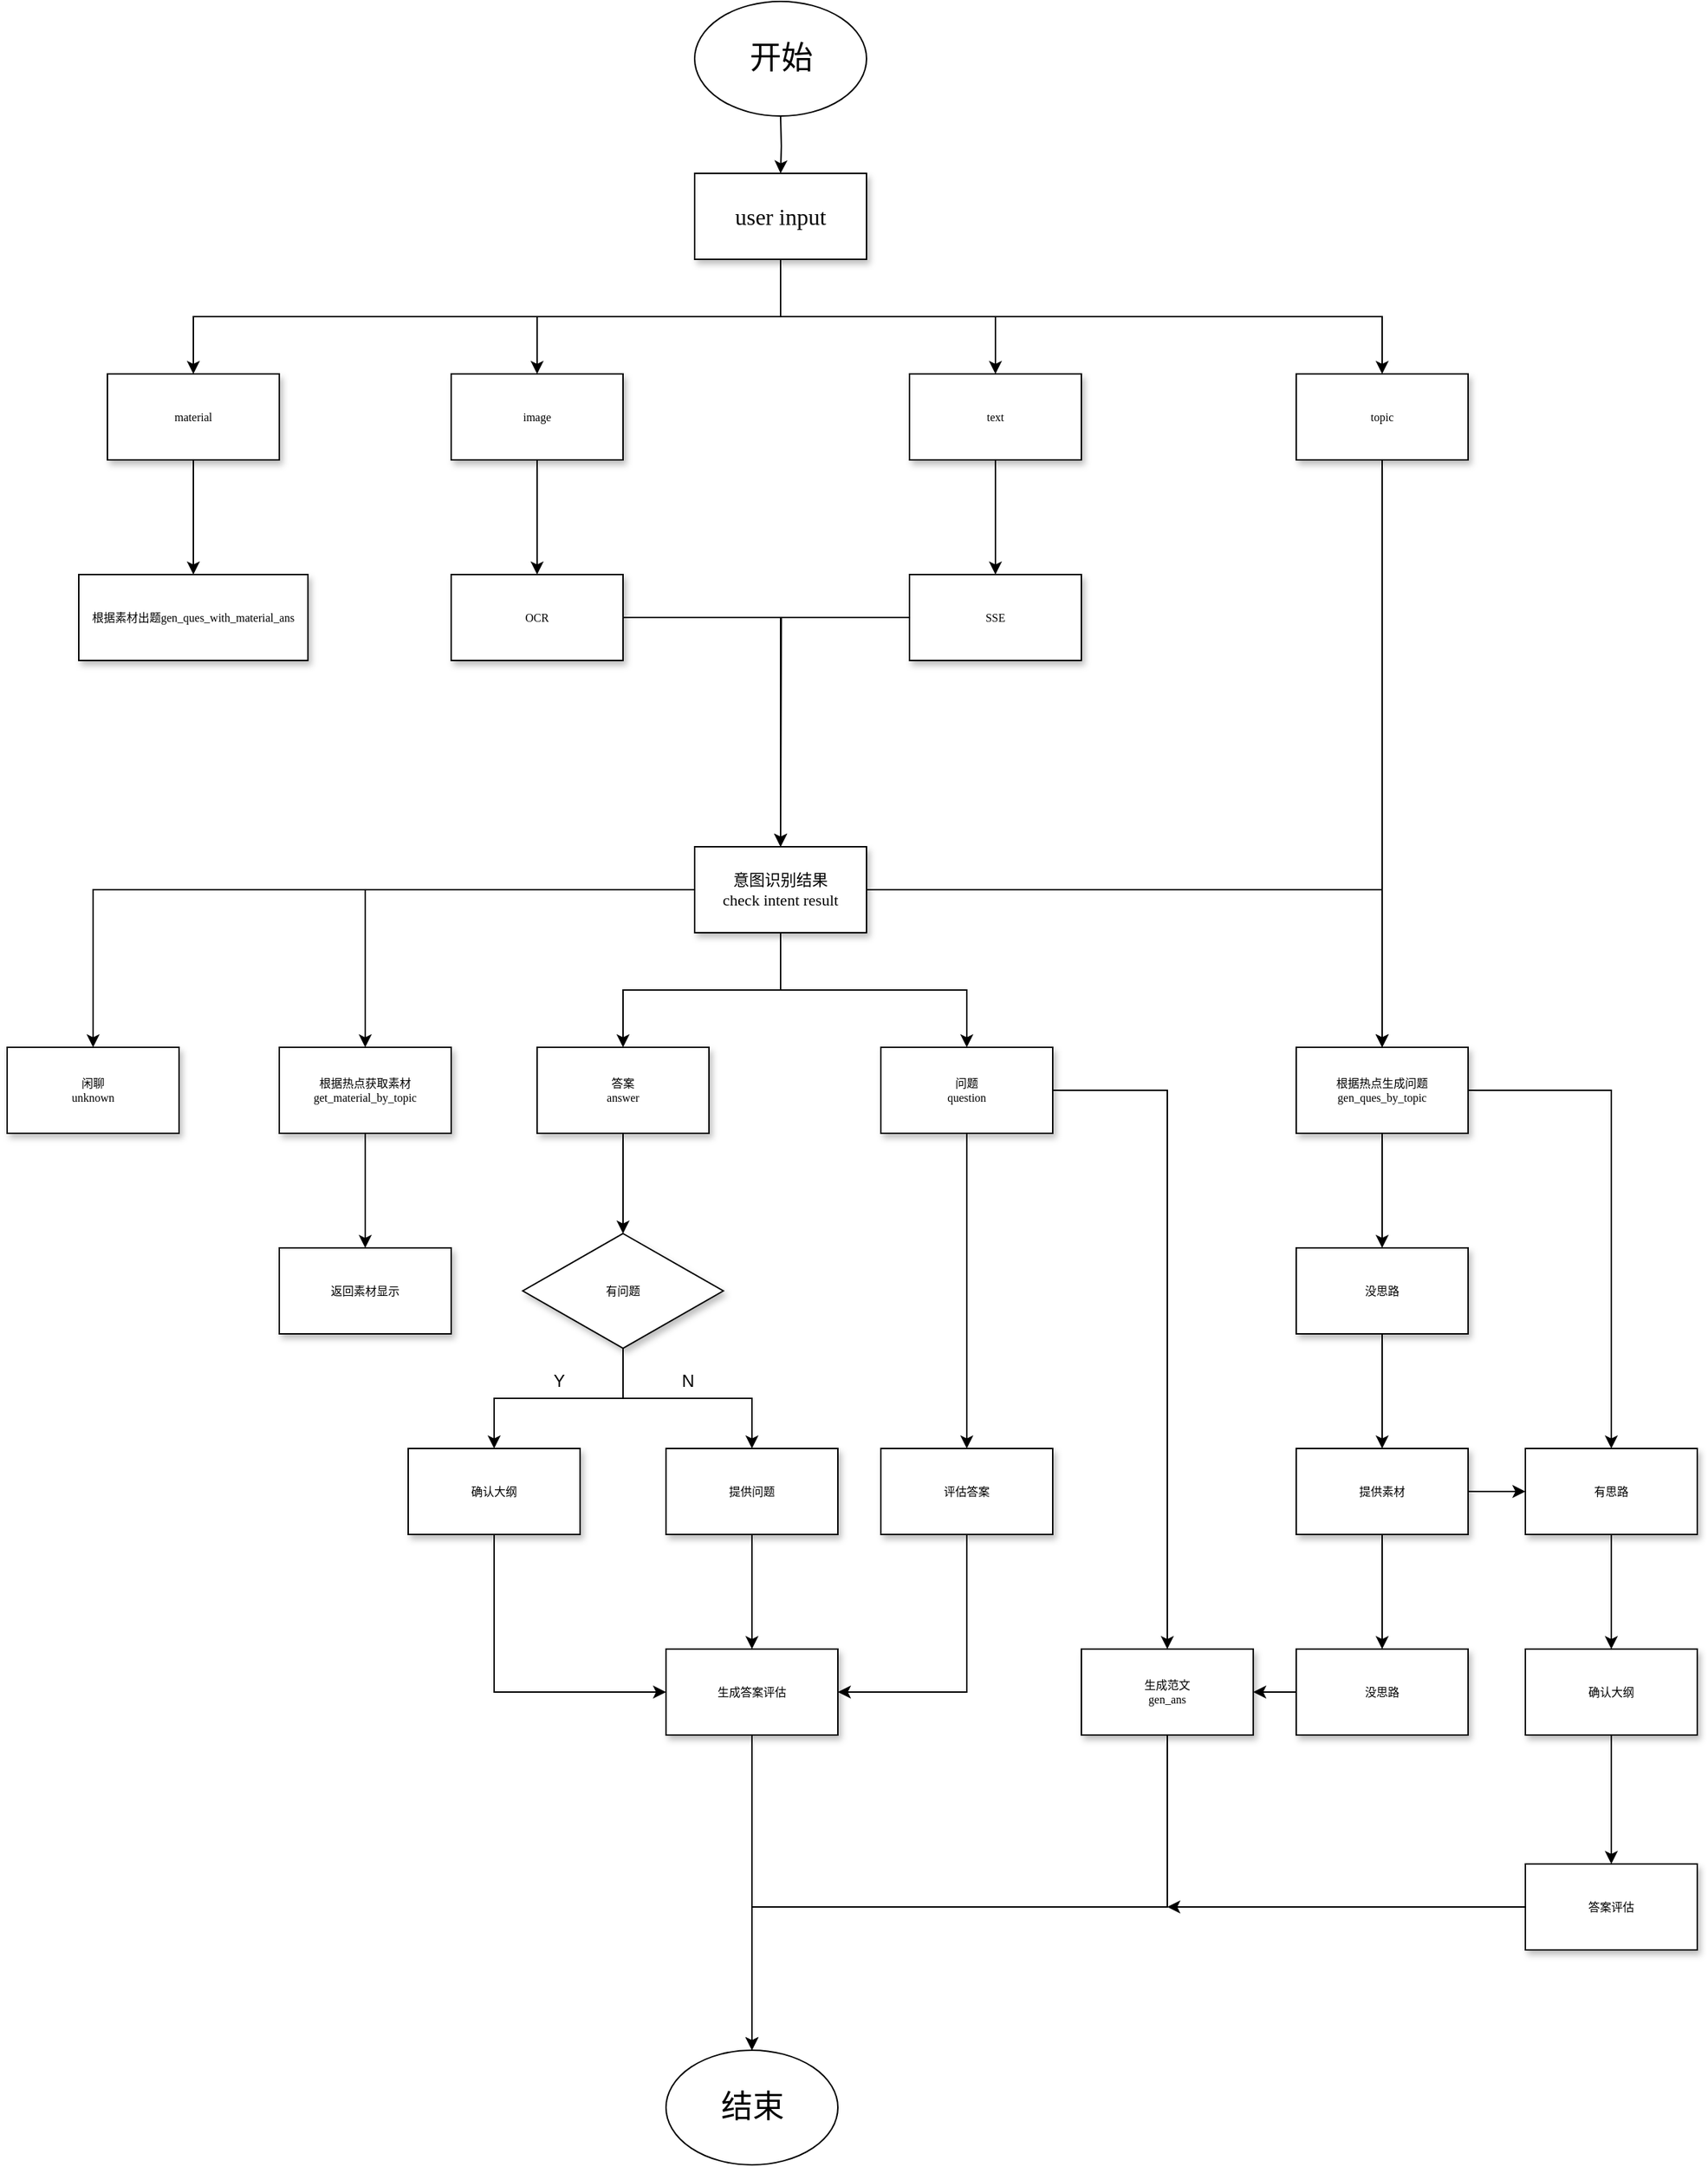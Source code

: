 <mxfile version="28.0.7">
  <diagram name="Page-1" id="edf60f1a-56cd-e834-aa8a-f176f3a09ee4">
    <mxGraphModel dx="2601" dy="1656" grid="1" gridSize="10" guides="1" tooltips="1" connect="1" arrows="1" fold="1" page="1" pageScale="1" pageWidth="1100" pageHeight="850" background="none" math="0" shadow="0">
      <root>
        <mxCell id="0" />
        <mxCell id="1" parent="0" />
        <mxCell id="dlKfZmpZwxfihRRVxZ_t-53" value="" style="edgeStyle=orthogonalEdgeStyle;rounded=0;orthogonalLoop=1;jettySize=auto;html=1;fontFamily=Helvetica;fontSize=12;fontColor=default;" edge="1" parent="1" source="60e70716793133e9-4" target="dlKfZmpZwxfihRRVxZ_t-52">
          <mxGeometry relative="1" as="geometry">
            <Array as="points">
              <mxPoint x="470" y="-200" />
              <mxPoint x="60" y="-200" />
            </Array>
          </mxGeometry>
        </mxCell>
        <mxCell id="dlKfZmpZwxfihRRVxZ_t-62" style="edgeStyle=orthogonalEdgeStyle;rounded=0;orthogonalLoop=1;jettySize=auto;html=1;fontFamily=Helvetica;fontSize=12;fontColor=default;" edge="1" parent="1" source="60e70716793133e9-4" target="dlKfZmpZwxfihRRVxZ_t-45">
          <mxGeometry relative="1" as="geometry">
            <Array as="points">
              <mxPoint x="470" y="-200" />
              <mxPoint x="300" y="-200" />
            </Array>
          </mxGeometry>
        </mxCell>
        <mxCell id="dlKfZmpZwxfihRRVxZ_t-63" style="edgeStyle=orthogonalEdgeStyle;rounded=0;orthogonalLoop=1;jettySize=auto;html=1;fontFamily=Helvetica;fontSize=12;fontColor=default;" edge="1" parent="1" source="60e70716793133e9-4" target="dlKfZmpZwxfihRRVxZ_t-47">
          <mxGeometry relative="1" as="geometry">
            <Array as="points">
              <mxPoint x="470" y="-200" />
              <mxPoint x="620" y="-200" />
            </Array>
          </mxGeometry>
        </mxCell>
        <mxCell id="dlKfZmpZwxfihRRVxZ_t-64" style="edgeStyle=orthogonalEdgeStyle;rounded=0;orthogonalLoop=1;jettySize=auto;html=1;fontFamily=Helvetica;fontSize=12;fontColor=default;" edge="1" parent="1" source="60e70716793133e9-4" target="dlKfZmpZwxfihRRVxZ_t-43">
          <mxGeometry relative="1" as="geometry">
            <Array as="points">
              <mxPoint x="470" y="-200" />
              <mxPoint x="890" y="-200" />
            </Array>
          </mxGeometry>
        </mxCell>
        <mxCell id="60e70716793133e9-4" value="&lt;font style=&quot;font-size: 16px;&quot;&gt;user input&lt;/font&gt;" style="rounded=0;whiteSpace=wrap;html=1;shadow=1;labelBackgroundColor=none;strokeWidth=1;fontFamily=Verdana;fontSize=8;align=center;" parent="1" vertex="1">
          <mxGeometry x="410" y="-300" width="120" height="60" as="geometry" />
        </mxCell>
        <mxCell id="dlKfZmpZwxfihRRVxZ_t-14" value="" style="edgeStyle=orthogonalEdgeStyle;rounded=0;orthogonalLoop=1;jettySize=auto;html=1;" edge="1" parent="1" source="dlKfZmpZwxfihRRVxZ_t-5" target="dlKfZmpZwxfihRRVxZ_t-13">
          <mxGeometry relative="1" as="geometry">
            <Array as="points">
              <mxPoint x="180" y="200" />
            </Array>
          </mxGeometry>
        </mxCell>
        <mxCell id="dlKfZmpZwxfihRRVxZ_t-16" value="" style="edgeStyle=orthogonalEdgeStyle;rounded=0;orthogonalLoop=1;jettySize=auto;html=1;" edge="1" parent="1" source="dlKfZmpZwxfihRRVxZ_t-5" target="dlKfZmpZwxfihRRVxZ_t-15">
          <mxGeometry relative="1" as="geometry" />
        </mxCell>
        <mxCell id="dlKfZmpZwxfihRRVxZ_t-20" style="edgeStyle=orthogonalEdgeStyle;rounded=0;orthogonalLoop=1;jettySize=auto;html=1;entryX=0.5;entryY=0;entryDx=0;entryDy=0;" edge="1" parent="1" source="dlKfZmpZwxfihRRVxZ_t-5" target="dlKfZmpZwxfihRRVxZ_t-17">
          <mxGeometry relative="1" as="geometry">
            <Array as="points">
              <mxPoint x="470" y="270" />
              <mxPoint x="600" y="270" />
            </Array>
          </mxGeometry>
        </mxCell>
        <mxCell id="dlKfZmpZwxfihRRVxZ_t-23" style="edgeStyle=orthogonalEdgeStyle;rounded=0;orthogonalLoop=1;jettySize=auto;html=1;" edge="1" parent="1" source="dlKfZmpZwxfihRRVxZ_t-5" target="dlKfZmpZwxfihRRVxZ_t-21">
          <mxGeometry relative="1" as="geometry" />
        </mxCell>
        <mxCell id="dlKfZmpZwxfihRRVxZ_t-34" value="" style="edgeStyle=orthogonalEdgeStyle;rounded=0;orthogonalLoop=1;jettySize=auto;html=1;fontFamily=Helvetica;fontSize=12;fontColor=default;" edge="1" parent="1" source="dlKfZmpZwxfihRRVxZ_t-5" target="dlKfZmpZwxfihRRVxZ_t-33">
          <mxGeometry relative="1" as="geometry" />
        </mxCell>
        <mxCell id="dlKfZmpZwxfihRRVxZ_t-5" value="意图识别结果&lt;div&gt;check intent result&lt;/div&gt;" style="whiteSpace=wrap;html=1;fontSize=11;fontFamily=Verdana;rounded=0;shadow=1;labelBackgroundColor=none;strokeWidth=1;" vertex="1" parent="1">
          <mxGeometry x="410" y="170" width="120" height="60" as="geometry" />
        </mxCell>
        <mxCell id="dlKfZmpZwxfihRRVxZ_t-27" value="" style="edgeStyle=orthogonalEdgeStyle;rounded=0;orthogonalLoop=1;jettySize=auto;html=1;" edge="1" parent="1" source="dlKfZmpZwxfihRRVxZ_t-13" target="dlKfZmpZwxfihRRVxZ_t-26">
          <mxGeometry relative="1" as="geometry" />
        </mxCell>
        <mxCell id="dlKfZmpZwxfihRRVxZ_t-13" value="&lt;div data-docx-has-block-data=&quot;false&quot; data-lark-html-role=&quot;root&quot; data-page-id=&quot;GxkmddC7got8qhxIi03c8pOvnyg&quot;&gt;&lt;div class=&quot;old-record-id-F6Fdd45Fkod5LExiYp1c6hZynNe&quot;&gt;根据热点获取素材get_material_by_topic&lt;/div&gt;&lt;/div&gt;&lt;span class=&quot;lark-record-clipboard&quot; data-lark-record-format=&quot;docx/text&quot; data-lark-record-data=&quot;{&amp;quot;rootId&amp;quot;:&amp;quot;GxkmddC7got8qhxIi03c8pOvnyg&amp;quot;,&amp;quot;text&amp;quot;:{&amp;quot;initialAttributedTexts&amp;quot;:{&amp;quot;text&amp;quot;:{&amp;quot;0&amp;quot;:&amp;quot;get_material_by_topic&amp;quot;},&amp;quot;attribs&amp;quot;:{&amp;quot;0&amp;quot;:&amp;quot;*0+l&amp;quot;}},&amp;quot;apool&amp;quot;:{&amp;quot;numToAttrib&amp;quot;:{&amp;quot;0&amp;quot;:[&amp;quot;author&amp;quot;,&amp;quot;7475538696675049474&amp;quot;]},&amp;quot;nextNum&amp;quot;:1}},&amp;quot;type&amp;quot;:&amp;quot;text&amp;quot;,&amp;quot;referenceRecordMap&amp;quot;:{},&amp;quot;extra&amp;quot;:{&amp;quot;channel&amp;quot;:&amp;quot;saas&amp;quot;,&amp;quot;isEqualBlockSelection&amp;quot;:false,&amp;quot;pasteRandomId&amp;quot;:&amp;quot;d62d672d-a99e-4dd7-bb9b-1928e0aea73a&amp;quot;,&amp;quot;mention_page_title&amp;quot;:{},&amp;quot;external_mention_url&amp;quot;:{}},&amp;quot;isKeepQuoteContainer&amp;quot;:false,&amp;quot;isFromCode&amp;quot;:false,&amp;quot;selection&amp;quot;:[{&amp;quot;id&amp;quot;:20,&amp;quot;type&amp;quot;:&amp;quot;text&amp;quot;,&amp;quot;selection&amp;quot;:{&amp;quot;start&amp;quot;:6,&amp;quot;end&amp;quot;:27},&amp;quot;recordId&amp;quot;:&amp;quot;F6Fdd45Fkod5LExiYp1c6hZynNe&amp;quot;}],&amp;quot;payloadMap&amp;quot;:{},&amp;quot;isCut&amp;quot;:false}&quot;&gt;&lt;/span&gt;" style="whiteSpace=wrap;html=1;fontSize=8;fontFamily=Verdana;rounded=0;shadow=1;labelBackgroundColor=none;strokeWidth=1;" vertex="1" parent="1">
          <mxGeometry x="120" y="310" width="120" height="60" as="geometry" />
        </mxCell>
        <mxCell id="dlKfZmpZwxfihRRVxZ_t-114" value="" style="edgeStyle=orthogonalEdgeStyle;rounded=0;orthogonalLoop=1;jettySize=auto;html=1;fontFamily=Helvetica;fontSize=12;fontColor=default;" edge="1" parent="1" source="dlKfZmpZwxfihRRVxZ_t-15" target="dlKfZmpZwxfihRRVxZ_t-113">
          <mxGeometry relative="1" as="geometry" />
        </mxCell>
        <mxCell id="dlKfZmpZwxfihRRVxZ_t-15" value="答案&lt;div&gt;answer&lt;/div&gt;" style="whiteSpace=wrap;html=1;fontSize=8;fontFamily=Verdana;rounded=0;shadow=1;labelBackgroundColor=none;strokeWidth=1;" vertex="1" parent="1">
          <mxGeometry x="300" y="310" width="120" height="60" as="geometry" />
        </mxCell>
        <mxCell id="dlKfZmpZwxfihRRVxZ_t-97" style="edgeStyle=orthogonalEdgeStyle;rounded=0;orthogonalLoop=1;jettySize=auto;html=1;entryX=0.5;entryY=0;entryDx=0;entryDy=0;fontFamily=Helvetica;fontSize=12;fontColor=default;" edge="1" parent="1" source="dlKfZmpZwxfihRRVxZ_t-17" target="dlKfZmpZwxfihRRVxZ_t-91">
          <mxGeometry relative="1" as="geometry" />
        </mxCell>
        <mxCell id="dlKfZmpZwxfihRRVxZ_t-100" value="" style="edgeStyle=orthogonalEdgeStyle;rounded=0;orthogonalLoop=1;jettySize=auto;html=1;fontFamily=Helvetica;fontSize=12;fontColor=default;" edge="1" parent="1" source="dlKfZmpZwxfihRRVxZ_t-17" target="dlKfZmpZwxfihRRVxZ_t-99">
          <mxGeometry relative="1" as="geometry">
            <Array as="points">
              <mxPoint x="600" y="430" />
              <mxPoint x="600" y="430" />
            </Array>
          </mxGeometry>
        </mxCell>
        <mxCell id="dlKfZmpZwxfihRRVxZ_t-17" value="问题&lt;div&gt;question&lt;/div&gt;" style="whiteSpace=wrap;html=1;fontSize=8;fontFamily=Verdana;rounded=0;shadow=1;labelBackgroundColor=none;strokeWidth=1;" vertex="1" parent="1">
          <mxGeometry x="540" y="310" width="120" height="60" as="geometry" />
        </mxCell>
        <mxCell id="dlKfZmpZwxfihRRVxZ_t-21" value="闲聊&lt;div&gt;unknown&lt;/div&gt;" style="whiteSpace=wrap;html=1;fontSize=8;fontFamily=Verdana;rounded=0;shadow=1;labelBackgroundColor=none;strokeWidth=1;" vertex="1" parent="1">
          <mxGeometry x="-70" y="310" width="120" height="60" as="geometry" />
        </mxCell>
        <mxCell id="dlKfZmpZwxfihRRVxZ_t-26" value="返回素材显示" style="whiteSpace=wrap;html=1;fontSize=8;fontFamily=Verdana;rounded=0;shadow=1;labelBackgroundColor=none;strokeWidth=1;" vertex="1" parent="1">
          <mxGeometry x="120" y="450" width="120" height="60" as="geometry" />
        </mxCell>
        <mxCell id="dlKfZmpZwxfihRRVxZ_t-31" value="" style="edgeStyle=orthogonalEdgeStyle;rounded=0;orthogonalLoop=1;jettySize=auto;html=1;" edge="1" parent="1" target="60e70716793133e9-4">
          <mxGeometry relative="1" as="geometry">
            <mxPoint x="470" y="-340" as="sourcePoint" />
          </mxGeometry>
        </mxCell>
        <mxCell id="dlKfZmpZwxfihRRVxZ_t-80" value="" style="edgeStyle=orthogonalEdgeStyle;rounded=0;orthogonalLoop=1;jettySize=auto;html=1;fontFamily=Helvetica;fontSize=12;fontColor=default;" edge="1" parent="1" source="dlKfZmpZwxfihRRVxZ_t-33" target="dlKfZmpZwxfihRRVxZ_t-79">
          <mxGeometry relative="1" as="geometry" />
        </mxCell>
        <mxCell id="dlKfZmpZwxfihRRVxZ_t-82" value="" style="edgeStyle=orthogonalEdgeStyle;rounded=0;orthogonalLoop=1;jettySize=auto;html=1;fontFamily=Helvetica;fontSize=12;fontColor=default;" edge="1" parent="1" source="dlKfZmpZwxfihRRVxZ_t-33" target="dlKfZmpZwxfihRRVxZ_t-81">
          <mxGeometry relative="1" as="geometry" />
        </mxCell>
        <mxCell id="dlKfZmpZwxfihRRVxZ_t-33" value="&lt;div data-docx-has-block-data=&quot;false&quot; data-lark-html-role=&quot;root&quot; data-page-id=&quot;GxkmddC7got8qhxIi03c8pOvnyg&quot;&gt;&lt;div class=&quot;old-record-id-SmXvdktBBoEjNCxJunZcn5rOnre&quot;&gt;根据热点生成问题&lt;/div&gt;&lt;div class=&quot;old-record-id-SmXvdktBBoEjNCxJunZcn5rOnre&quot;&gt;gen_ques_by_topic&lt;/div&gt;&lt;/div&gt;&lt;span class=&quot;lark-record-clipboard&quot; data-lark-record-format=&quot;docx/text&quot; data-lark-record-data=&quot;{&amp;quot;rootId&amp;quot;:&amp;quot;GxkmddC7got8qhxIi03c8pOvnyg&amp;quot;,&amp;quot;text&amp;quot;:{&amp;quot;initialAttributedTexts&amp;quot;:{&amp;quot;text&amp;quot;:{&amp;quot;0&amp;quot;:&amp;quot;gen_ques_by_topic&amp;quot;},&amp;quot;attribs&amp;quot;:{&amp;quot;0&amp;quot;:&amp;quot;*0+h&amp;quot;}},&amp;quot;apool&amp;quot;:{&amp;quot;numToAttrib&amp;quot;:{&amp;quot;0&amp;quot;:[&amp;quot;author&amp;quot;,&amp;quot;7475538696675049474&amp;quot;]},&amp;quot;nextNum&amp;quot;:1}},&amp;quot;type&amp;quot;:&amp;quot;text&amp;quot;,&amp;quot;referenceRecordMap&amp;quot;:{},&amp;quot;extra&amp;quot;:{&amp;quot;channel&amp;quot;:&amp;quot;saas&amp;quot;,&amp;quot;isEqualBlockSelection&amp;quot;:false,&amp;quot;pasteRandomId&amp;quot;:&amp;quot;893605dd-fdcc-4884-b440-726c8d5e3915&amp;quot;,&amp;quot;mention_page_title&amp;quot;:{},&amp;quot;external_mention_url&amp;quot;:{}},&amp;quot;isKeepQuoteContainer&amp;quot;:false,&amp;quot;isFromCode&amp;quot;:false,&amp;quot;selection&amp;quot;:[{&amp;quot;id&amp;quot;:17,&amp;quot;type&amp;quot;:&amp;quot;text&amp;quot;,&amp;quot;selection&amp;quot;:{&amp;quot;start&amp;quot;:6,&amp;quot;end&amp;quot;:23},&amp;quot;recordId&amp;quot;:&amp;quot;SmXvdktBBoEjNCxJunZcn5rOnre&amp;quot;}],&amp;quot;payloadMap&amp;quot;:{},&amp;quot;isCut&amp;quot;:false}&quot;&gt;&lt;/span&gt;" style="whiteSpace=wrap;html=1;fontSize=8;fontFamily=Verdana;rounded=0;shadow=1;labelBackgroundColor=none;strokeWidth=1;" vertex="1" parent="1">
          <mxGeometry x="830" y="310" width="120" height="60" as="geometry" />
        </mxCell>
        <mxCell id="dlKfZmpZwxfihRRVxZ_t-73" style="edgeStyle=orthogonalEdgeStyle;rounded=0;orthogonalLoop=1;jettySize=auto;html=1;entryX=0.5;entryY=0;entryDx=0;entryDy=0;fontFamily=Helvetica;fontSize=12;fontColor=default;" edge="1" parent="1" source="dlKfZmpZwxfihRRVxZ_t-43" target="dlKfZmpZwxfihRRVxZ_t-33">
          <mxGeometry relative="1" as="geometry">
            <Array as="points">
              <mxPoint x="890" y="200" />
              <mxPoint x="890" y="200" />
            </Array>
          </mxGeometry>
        </mxCell>
        <mxCell id="dlKfZmpZwxfihRRVxZ_t-43" value="topic" style="whiteSpace=wrap;html=1;fontSize=8;fontFamily=Verdana;rounded=0;shadow=1;labelBackgroundColor=none;strokeWidth=1;" vertex="1" parent="1">
          <mxGeometry x="830" y="-160" width="120" height="60" as="geometry" />
        </mxCell>
        <mxCell id="dlKfZmpZwxfihRRVxZ_t-70" value="" style="edgeStyle=orthogonalEdgeStyle;rounded=0;orthogonalLoop=1;jettySize=auto;html=1;fontFamily=Helvetica;fontSize=12;fontColor=default;" edge="1" parent="1" source="dlKfZmpZwxfihRRVxZ_t-45" target="dlKfZmpZwxfihRRVxZ_t-69">
          <mxGeometry relative="1" as="geometry" />
        </mxCell>
        <mxCell id="dlKfZmpZwxfihRRVxZ_t-45" value="image" style="whiteSpace=wrap;html=1;fontSize=8;fontFamily=Verdana;rounded=0;shadow=1;labelBackgroundColor=none;strokeWidth=1;" vertex="1" parent="1">
          <mxGeometry x="240" y="-160" width="120" height="60" as="geometry" />
        </mxCell>
        <mxCell id="dlKfZmpZwxfihRRVxZ_t-68" value="" style="edgeStyle=orthogonalEdgeStyle;rounded=0;orthogonalLoop=1;jettySize=auto;html=1;fontFamily=Helvetica;fontSize=12;fontColor=default;" edge="1" parent="1" source="dlKfZmpZwxfihRRVxZ_t-47" target="dlKfZmpZwxfihRRVxZ_t-67">
          <mxGeometry relative="1" as="geometry" />
        </mxCell>
        <mxCell id="dlKfZmpZwxfihRRVxZ_t-47" value="text" style="whiteSpace=wrap;html=1;fontSize=8;fontFamily=Verdana;rounded=0;shadow=1;labelBackgroundColor=none;strokeWidth=1;" vertex="1" parent="1">
          <mxGeometry x="560" y="-160" width="120" height="60" as="geometry" />
        </mxCell>
        <mxCell id="dlKfZmpZwxfihRRVxZ_t-75" value="" style="edgeStyle=orthogonalEdgeStyle;rounded=0;orthogonalLoop=1;jettySize=auto;html=1;fontFamily=Helvetica;fontSize=12;fontColor=default;" edge="1" parent="1" source="dlKfZmpZwxfihRRVxZ_t-52" target="dlKfZmpZwxfihRRVxZ_t-74">
          <mxGeometry relative="1" as="geometry" />
        </mxCell>
        <mxCell id="dlKfZmpZwxfihRRVxZ_t-52" value="&lt;div data-docx-has-block-data=&quot;false&quot; data-lark-html-role=&quot;root&quot; data-page-id=&quot;ZrZfdG4iUosLCQxJwqncUnoCnMg&quot;&gt;&lt;div class=&quot;old-record-id-KnYQdzspHonp4exBsKVcN4GEnqg&quot;&gt;material&lt;/div&gt;&lt;/div&gt;&lt;span class=&quot;lark-record-clipboard&quot; data-lark-record-format=&quot;docx/text&quot; data-lark-record-data=&quot;{&amp;quot;rootId&amp;quot;:&amp;quot;ZrZfdG4iUosLCQxJwqncUnoCnMg&amp;quot;,&amp;quot;text&amp;quot;:{&amp;quot;initialAttributedTexts&amp;quot;:{&amp;quot;text&amp;quot;:{&amp;quot;0&amp;quot;:&amp;quot;gen_ques_with_material_ans&amp;quot;},&amp;quot;attribs&amp;quot;:{&amp;quot;0&amp;quot;:&amp;quot;*0+q&amp;quot;}},&amp;quot;apool&amp;quot;:{&amp;quot;numToAttrib&amp;quot;:{&amp;quot;0&amp;quot;:[&amp;quot;author&amp;quot;,&amp;quot;7475538696675049474&amp;quot;]},&amp;quot;nextNum&amp;quot;:1}},&amp;quot;type&amp;quot;:&amp;quot;text&amp;quot;,&amp;quot;referenceRecordMap&amp;quot;:{},&amp;quot;extra&amp;quot;:{&amp;quot;channel&amp;quot;:&amp;quot;saas&amp;quot;,&amp;quot;isEqualBlockSelection&amp;quot;:false,&amp;quot;pasteRandomId&amp;quot;:&amp;quot;9a4c456c-1ecb-4a9f-a6eb-202fbe3dfb33&amp;quot;,&amp;quot;mention_page_title&amp;quot;:{},&amp;quot;external_mention_url&amp;quot;:{}},&amp;quot;isKeepQuoteContainer&amp;quot;:false,&amp;quot;isFromCode&amp;quot;:false,&amp;quot;selection&amp;quot;:[{&amp;quot;id&amp;quot;:126,&amp;quot;type&amp;quot;:&amp;quot;text&amp;quot;,&amp;quot;selection&amp;quot;:{&amp;quot;start&amp;quot;:0,&amp;quot;end&amp;quot;:26},&amp;quot;recordId&amp;quot;:&amp;quot;KnYQdzspHonp4exBsKVcN4GEnqg&amp;quot;}],&amp;quot;payloadMap&amp;quot;:{},&amp;quot;isCut&amp;quot;:false}&quot;&gt;&lt;/span&gt;" style="whiteSpace=wrap;html=1;fontSize=8;fontFamily=Verdana;rounded=0;shadow=1;labelBackgroundColor=none;strokeWidth=1;" vertex="1" parent="1">
          <mxGeometry y="-160" width="120" height="60" as="geometry" />
        </mxCell>
        <mxCell id="dlKfZmpZwxfihRRVxZ_t-72" style="edgeStyle=orthogonalEdgeStyle;rounded=0;orthogonalLoop=1;jettySize=auto;html=1;fontFamily=Helvetica;fontSize=12;fontColor=default;" edge="1" parent="1" source="dlKfZmpZwxfihRRVxZ_t-67">
          <mxGeometry relative="1" as="geometry">
            <mxPoint x="470" y="170" as="targetPoint" />
          </mxGeometry>
        </mxCell>
        <mxCell id="dlKfZmpZwxfihRRVxZ_t-67" value="SSE" style="whiteSpace=wrap;html=1;fontSize=8;fontFamily=Verdana;rounded=0;shadow=1;labelBackgroundColor=none;strokeWidth=1;" vertex="1" parent="1">
          <mxGeometry x="560" y="-20" width="120" height="60" as="geometry" />
        </mxCell>
        <mxCell id="dlKfZmpZwxfihRRVxZ_t-71" style="edgeStyle=orthogonalEdgeStyle;rounded=0;orthogonalLoop=1;jettySize=auto;html=1;entryX=0.5;entryY=0;entryDx=0;entryDy=0;fontFamily=Helvetica;fontSize=12;fontColor=default;" edge="1" parent="1" source="dlKfZmpZwxfihRRVxZ_t-69" target="dlKfZmpZwxfihRRVxZ_t-5">
          <mxGeometry relative="1" as="geometry">
            <Array as="points">
              <mxPoint x="470" y="10" />
            </Array>
          </mxGeometry>
        </mxCell>
        <mxCell id="dlKfZmpZwxfihRRVxZ_t-69" value="OCR" style="whiteSpace=wrap;html=1;fontSize=8;fontFamily=Verdana;rounded=0;shadow=1;labelBackgroundColor=none;strokeWidth=1;" vertex="1" parent="1">
          <mxGeometry x="240" y="-20" width="120" height="60" as="geometry" />
        </mxCell>
        <mxCell id="dlKfZmpZwxfihRRVxZ_t-74" value="根据素材出题gen_ques_with_&lt;span style=&quot;background-color: transparent; color: light-dark(rgb(0, 0, 0), rgb(255, 255, 255));&quot;&gt;material_ans&lt;/span&gt;" style="whiteSpace=wrap;html=1;fontSize=8;fontFamily=Verdana;rounded=0;shadow=1;labelBackgroundColor=none;strokeWidth=1;" vertex="1" parent="1">
          <mxGeometry x="-20" y="-20" width="160" height="60" as="geometry" />
        </mxCell>
        <mxCell id="dlKfZmpZwxfihRRVxZ_t-87" value="" style="edgeStyle=orthogonalEdgeStyle;rounded=0;orthogonalLoop=1;jettySize=auto;html=1;fontFamily=Helvetica;fontSize=12;fontColor=default;" edge="1" parent="1" source="dlKfZmpZwxfihRRVxZ_t-79" target="dlKfZmpZwxfihRRVxZ_t-86">
          <mxGeometry relative="1" as="geometry" />
        </mxCell>
        <mxCell id="dlKfZmpZwxfihRRVxZ_t-79" value="没思路" style="whiteSpace=wrap;html=1;fontSize=8;fontFamily=Verdana;rounded=0;shadow=1;labelBackgroundColor=none;strokeWidth=1;" vertex="1" parent="1">
          <mxGeometry x="830" y="450" width="120" height="60" as="geometry" />
        </mxCell>
        <mxCell id="dlKfZmpZwxfihRRVxZ_t-134" value="" style="edgeStyle=orthogonalEdgeStyle;rounded=0;orthogonalLoop=1;jettySize=auto;html=1;fontFamily=Helvetica;fontSize=12;fontColor=default;" edge="1" parent="1" source="dlKfZmpZwxfihRRVxZ_t-81" target="dlKfZmpZwxfihRRVxZ_t-133">
          <mxGeometry relative="1" as="geometry" />
        </mxCell>
        <mxCell id="dlKfZmpZwxfihRRVxZ_t-81" value="有思路" style="whiteSpace=wrap;html=1;fontSize=8;fontFamily=Verdana;rounded=0;shadow=1;labelBackgroundColor=none;strokeWidth=1;" vertex="1" parent="1">
          <mxGeometry x="990" y="590" width="120" height="60" as="geometry" />
        </mxCell>
        <mxCell id="dlKfZmpZwxfihRRVxZ_t-88" style="edgeStyle=orthogonalEdgeStyle;rounded=0;orthogonalLoop=1;jettySize=auto;html=1;entryX=0;entryY=0.5;entryDx=0;entryDy=0;fontFamily=Helvetica;fontSize=12;fontColor=default;" edge="1" parent="1" source="dlKfZmpZwxfihRRVxZ_t-86" target="dlKfZmpZwxfihRRVxZ_t-81">
          <mxGeometry relative="1" as="geometry" />
        </mxCell>
        <mxCell id="dlKfZmpZwxfihRRVxZ_t-90" value="" style="edgeStyle=orthogonalEdgeStyle;rounded=0;orthogonalLoop=1;jettySize=auto;html=1;fontFamily=Helvetica;fontSize=12;fontColor=default;" edge="1" parent="1" source="dlKfZmpZwxfihRRVxZ_t-86" target="dlKfZmpZwxfihRRVxZ_t-89">
          <mxGeometry relative="1" as="geometry" />
        </mxCell>
        <mxCell id="dlKfZmpZwxfihRRVxZ_t-86" value="提供素材" style="whiteSpace=wrap;html=1;fontSize=8;fontFamily=Verdana;rounded=0;shadow=1;labelBackgroundColor=none;strokeWidth=1;" vertex="1" parent="1">
          <mxGeometry x="830" y="590" width="120" height="60" as="geometry" />
        </mxCell>
        <mxCell id="dlKfZmpZwxfihRRVxZ_t-92" value="" style="edgeStyle=orthogonalEdgeStyle;rounded=0;orthogonalLoop=1;jettySize=auto;html=1;fontFamily=Helvetica;fontSize=12;fontColor=default;" edge="1" parent="1" source="dlKfZmpZwxfihRRVxZ_t-89" target="dlKfZmpZwxfihRRVxZ_t-91">
          <mxGeometry relative="1" as="geometry" />
        </mxCell>
        <mxCell id="dlKfZmpZwxfihRRVxZ_t-89" value="没思路" style="whiteSpace=wrap;html=1;fontSize=8;fontFamily=Verdana;rounded=0;shadow=1;labelBackgroundColor=none;strokeWidth=1;" vertex="1" parent="1">
          <mxGeometry x="830" y="730" width="120" height="60" as="geometry" />
        </mxCell>
        <mxCell id="dlKfZmpZwxfihRRVxZ_t-106" style="edgeStyle=orthogonalEdgeStyle;rounded=0;orthogonalLoop=1;jettySize=auto;html=1;fontFamily=Helvetica;fontSize=12;fontColor=default;" edge="1" parent="1" source="dlKfZmpZwxfihRRVxZ_t-102" target="dlKfZmpZwxfihRRVxZ_t-104">
          <mxGeometry relative="1" as="geometry">
            <Array as="points">
              <mxPoint x="450" y="970" />
              <mxPoint x="450" y="970" />
            </Array>
          </mxGeometry>
        </mxCell>
        <mxCell id="dlKfZmpZwxfihRRVxZ_t-140" style="edgeStyle=orthogonalEdgeStyle;rounded=0;orthogonalLoop=1;jettySize=auto;html=1;fontFamily=Helvetica;fontSize=12;fontColor=default;" edge="1" parent="1" source="dlKfZmpZwxfihRRVxZ_t-91" target="dlKfZmpZwxfihRRVxZ_t-104">
          <mxGeometry relative="1" as="geometry">
            <Array as="points">
              <mxPoint x="740" y="910" />
              <mxPoint x="450" y="910" />
            </Array>
          </mxGeometry>
        </mxCell>
        <mxCell id="dlKfZmpZwxfihRRVxZ_t-91" value="生成范文&lt;div&gt;gen_ans&lt;/div&gt;" style="whiteSpace=wrap;html=1;fontSize=8;fontFamily=Verdana;rounded=0;shadow=1;labelBackgroundColor=none;strokeWidth=1;" vertex="1" parent="1">
          <mxGeometry x="680" y="730" width="120" height="60" as="geometry" />
        </mxCell>
        <mxCell id="dlKfZmpZwxfihRRVxZ_t-103" value="" style="edgeStyle=orthogonalEdgeStyle;rounded=0;orthogonalLoop=1;jettySize=auto;html=1;fontFamily=Helvetica;fontSize=12;fontColor=default;" edge="1" parent="1" source="dlKfZmpZwxfihRRVxZ_t-99" target="dlKfZmpZwxfihRRVxZ_t-102">
          <mxGeometry relative="1" as="geometry">
            <Array as="points">
              <mxPoint x="600" y="760" />
            </Array>
          </mxGeometry>
        </mxCell>
        <mxCell id="dlKfZmpZwxfihRRVxZ_t-99" value="评估答案" style="whiteSpace=wrap;html=1;fontSize=8;fontFamily=Verdana;rounded=0;shadow=1;labelBackgroundColor=none;strokeWidth=1;" vertex="1" parent="1">
          <mxGeometry x="540" y="590" width="120" height="60" as="geometry" />
        </mxCell>
        <mxCell id="dlKfZmpZwxfihRRVxZ_t-104" value="" style="ellipse;whiteSpace=wrap;html=1;align=left;verticalAlign=top;fontFamily=Helvetica;fontSize=12;fontColor=default;fillColor=none;gradientColor=none;" vertex="1" parent="1">
          <mxGeometry x="390" y="1010" width="120" height="80" as="geometry" />
        </mxCell>
        <mxCell id="dlKfZmpZwxfihRRVxZ_t-105" value="结束" style="text;html=1;align=center;verticalAlign=middle;resizable=0;points=[];autosize=1;strokeColor=none;fillColor=none;fontFamily=Helvetica;fontSize=22;fontColor=default;" vertex="1" parent="1">
          <mxGeometry x="415" y="1030" width="70" height="40" as="geometry" />
        </mxCell>
        <mxCell id="dlKfZmpZwxfihRRVxZ_t-116" value="" style="edgeStyle=orthogonalEdgeStyle;rounded=0;orthogonalLoop=1;jettySize=auto;html=1;fontFamily=Helvetica;fontSize=12;fontColor=default;" edge="1" parent="1" source="dlKfZmpZwxfihRRVxZ_t-113" target="dlKfZmpZwxfihRRVxZ_t-115">
          <mxGeometry relative="1" as="geometry" />
        </mxCell>
        <mxCell id="dlKfZmpZwxfihRRVxZ_t-118" value="" style="edgeStyle=orthogonalEdgeStyle;rounded=0;orthogonalLoop=1;jettySize=auto;html=1;fontFamily=Helvetica;fontSize=12;fontColor=default;" edge="1" parent="1" source="dlKfZmpZwxfihRRVxZ_t-113" target="dlKfZmpZwxfihRRVxZ_t-117">
          <mxGeometry relative="1" as="geometry" />
        </mxCell>
        <mxCell id="dlKfZmpZwxfihRRVxZ_t-113" value="有问题" style="rhombus;whiteSpace=wrap;html=1;fontSize=8;fontFamily=Verdana;rounded=0;shadow=1;labelBackgroundColor=none;strokeWidth=1;" vertex="1" parent="1">
          <mxGeometry x="290" y="440" width="140" height="80" as="geometry" />
        </mxCell>
        <mxCell id="dlKfZmpZwxfihRRVxZ_t-126" value="" style="edgeStyle=orthogonalEdgeStyle;rounded=0;orthogonalLoop=1;jettySize=auto;html=1;fontFamily=Helvetica;fontSize=12;fontColor=default;" edge="1" parent="1" source="dlKfZmpZwxfihRRVxZ_t-115" target="dlKfZmpZwxfihRRVxZ_t-102">
          <mxGeometry relative="1" as="geometry">
            <Array as="points">
              <mxPoint x="270" y="760" />
            </Array>
          </mxGeometry>
        </mxCell>
        <mxCell id="dlKfZmpZwxfihRRVxZ_t-115" value="确认大纲" style="whiteSpace=wrap;html=1;fontSize=8;fontFamily=Verdana;rounded=0;shadow=1;labelBackgroundColor=none;strokeWidth=1;" vertex="1" parent="1">
          <mxGeometry x="210" y="590" width="120" height="60" as="geometry" />
        </mxCell>
        <mxCell id="dlKfZmpZwxfihRRVxZ_t-117" value="提供问题" style="whiteSpace=wrap;html=1;fontSize=8;fontFamily=Verdana;rounded=0;shadow=1;labelBackgroundColor=none;strokeWidth=1;" vertex="1" parent="1">
          <mxGeometry x="390" y="590" width="120" height="60" as="geometry" />
        </mxCell>
        <mxCell id="dlKfZmpZwxfihRRVxZ_t-119" value="N" style="text;html=1;align=center;verticalAlign=middle;resizable=0;points=[];autosize=1;strokeColor=none;fillColor=none;fontFamily=Helvetica;fontSize=12;fontColor=default;" vertex="1" parent="1">
          <mxGeometry x="390" y="528" width="30" height="30" as="geometry" />
        </mxCell>
        <mxCell id="dlKfZmpZwxfihRRVxZ_t-120" value="Y" style="text;html=1;align=center;verticalAlign=middle;resizable=0;points=[];autosize=1;strokeColor=none;fillColor=none;fontFamily=Helvetica;fontSize=12;fontColor=default;" vertex="1" parent="1">
          <mxGeometry x="300" y="528" width="30" height="30" as="geometry" />
        </mxCell>
        <mxCell id="dlKfZmpZwxfihRRVxZ_t-102" value="生成答案评估" style="whiteSpace=wrap;html=1;fontSize=8;fontFamily=Verdana;rounded=0;shadow=1;labelBackgroundColor=none;strokeWidth=1;" vertex="1" parent="1">
          <mxGeometry x="390" y="730" width="120" height="60" as="geometry" />
        </mxCell>
        <mxCell id="dlKfZmpZwxfihRRVxZ_t-131" value="" style="ellipse;whiteSpace=wrap;html=1;align=left;verticalAlign=top;fontFamily=Helvetica;fontSize=12;fontColor=default;fillColor=none;gradientColor=none;" vertex="1" parent="1">
          <mxGeometry x="410" y="-420" width="120" height="80" as="geometry" />
        </mxCell>
        <mxCell id="dlKfZmpZwxfihRRVxZ_t-132" value="开始" style="text;html=1;align=center;verticalAlign=middle;resizable=0;points=[];autosize=1;strokeColor=none;fillColor=none;fontFamily=Helvetica;fontSize=22;fontColor=default;" vertex="1" parent="1">
          <mxGeometry x="435" y="-400" width="70" height="40" as="geometry" />
        </mxCell>
        <mxCell id="dlKfZmpZwxfihRRVxZ_t-136" value="" style="edgeStyle=orthogonalEdgeStyle;rounded=0;orthogonalLoop=1;jettySize=auto;html=1;fontFamily=Helvetica;fontSize=12;fontColor=default;" edge="1" parent="1" source="dlKfZmpZwxfihRRVxZ_t-133" target="dlKfZmpZwxfihRRVxZ_t-135">
          <mxGeometry relative="1" as="geometry" />
        </mxCell>
        <mxCell id="dlKfZmpZwxfihRRVxZ_t-133" value="确认大纲" style="whiteSpace=wrap;html=1;fontSize=8;fontFamily=Verdana;rounded=0;shadow=1;labelBackgroundColor=none;strokeWidth=1;" vertex="1" parent="1">
          <mxGeometry x="990" y="730" width="120" height="60" as="geometry" />
        </mxCell>
        <mxCell id="dlKfZmpZwxfihRRVxZ_t-137" style="edgeStyle=orthogonalEdgeStyle;rounded=0;orthogonalLoop=1;jettySize=auto;html=1;fontFamily=Helvetica;fontSize=12;fontColor=default;" edge="1" parent="1" source="dlKfZmpZwxfihRRVxZ_t-135">
          <mxGeometry relative="1" as="geometry">
            <mxPoint x="740" y="910" as="targetPoint" />
          </mxGeometry>
        </mxCell>
        <mxCell id="dlKfZmpZwxfihRRVxZ_t-135" value="答案评估" style="whiteSpace=wrap;html=1;fontSize=8;fontFamily=Verdana;rounded=0;shadow=1;labelBackgroundColor=none;strokeWidth=1;" vertex="1" parent="1">
          <mxGeometry x="990" y="880" width="120" height="60" as="geometry" />
        </mxCell>
        <mxCell id="dlKfZmpZwxfihRRVxZ_t-138" style="edgeStyle=orthogonalEdgeStyle;rounded=0;orthogonalLoop=1;jettySize=auto;html=1;entryX=0.5;entryY=0;entryDx=0;entryDy=0;fontFamily=Helvetica;fontSize=12;fontColor=default;" edge="1" parent="1" source="dlKfZmpZwxfihRRVxZ_t-117" target="dlKfZmpZwxfihRRVxZ_t-102">
          <mxGeometry relative="1" as="geometry" />
        </mxCell>
      </root>
    </mxGraphModel>
  </diagram>
</mxfile>
